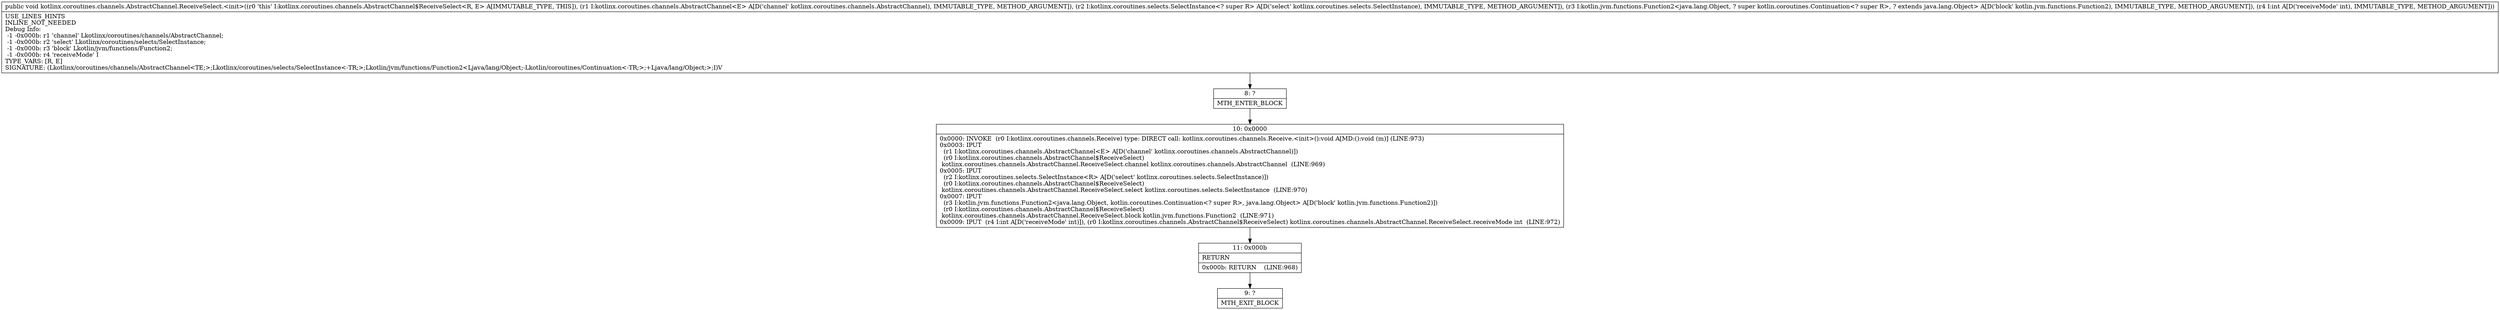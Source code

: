 digraph "CFG forkotlinx.coroutines.channels.AbstractChannel.ReceiveSelect.\<init\>(Lkotlinx\/coroutines\/channels\/AbstractChannel;Lkotlinx\/coroutines\/selects\/SelectInstance;Lkotlin\/jvm\/functions\/Function2;I)V" {
Node_8 [shape=record,label="{8\:\ ?|MTH_ENTER_BLOCK\l}"];
Node_10 [shape=record,label="{10\:\ 0x0000|0x0000: INVOKE  (r0 I:kotlinx.coroutines.channels.Receive) type: DIRECT call: kotlinx.coroutines.channels.Receive.\<init\>():void A[MD:():void (m)] (LINE:973)\l0x0003: IPUT  \l  (r1 I:kotlinx.coroutines.channels.AbstractChannel\<E\> A[D('channel' kotlinx.coroutines.channels.AbstractChannel)])\l  (r0 I:kotlinx.coroutines.channels.AbstractChannel$ReceiveSelect)\l kotlinx.coroutines.channels.AbstractChannel.ReceiveSelect.channel kotlinx.coroutines.channels.AbstractChannel  (LINE:969)\l0x0005: IPUT  \l  (r2 I:kotlinx.coroutines.selects.SelectInstance\<R\> A[D('select' kotlinx.coroutines.selects.SelectInstance)])\l  (r0 I:kotlinx.coroutines.channels.AbstractChannel$ReceiveSelect)\l kotlinx.coroutines.channels.AbstractChannel.ReceiveSelect.select kotlinx.coroutines.selects.SelectInstance  (LINE:970)\l0x0007: IPUT  \l  (r3 I:kotlin.jvm.functions.Function2\<java.lang.Object, kotlin.coroutines.Continuation\<? super R\>, java.lang.Object\> A[D('block' kotlin.jvm.functions.Function2)])\l  (r0 I:kotlinx.coroutines.channels.AbstractChannel$ReceiveSelect)\l kotlinx.coroutines.channels.AbstractChannel.ReceiveSelect.block kotlin.jvm.functions.Function2  (LINE:971)\l0x0009: IPUT  (r4 I:int A[D('receiveMode' int)]), (r0 I:kotlinx.coroutines.channels.AbstractChannel$ReceiveSelect) kotlinx.coroutines.channels.AbstractChannel.ReceiveSelect.receiveMode int  (LINE:972)\l}"];
Node_11 [shape=record,label="{11\:\ 0x000b|RETURN\l|0x000b: RETURN    (LINE:968)\l}"];
Node_9 [shape=record,label="{9\:\ ?|MTH_EXIT_BLOCK\l}"];
MethodNode[shape=record,label="{public void kotlinx.coroutines.channels.AbstractChannel.ReceiveSelect.\<init\>((r0 'this' I:kotlinx.coroutines.channels.AbstractChannel$ReceiveSelect\<R, E\> A[IMMUTABLE_TYPE, THIS]), (r1 I:kotlinx.coroutines.channels.AbstractChannel\<E\> A[D('channel' kotlinx.coroutines.channels.AbstractChannel), IMMUTABLE_TYPE, METHOD_ARGUMENT]), (r2 I:kotlinx.coroutines.selects.SelectInstance\<? super R\> A[D('select' kotlinx.coroutines.selects.SelectInstance), IMMUTABLE_TYPE, METHOD_ARGUMENT]), (r3 I:kotlin.jvm.functions.Function2\<java.lang.Object, ? super kotlin.coroutines.Continuation\<? super R\>, ? extends java.lang.Object\> A[D('block' kotlin.jvm.functions.Function2), IMMUTABLE_TYPE, METHOD_ARGUMENT]), (r4 I:int A[D('receiveMode' int), IMMUTABLE_TYPE, METHOD_ARGUMENT]))  | USE_LINES_HINTS\lINLINE_NOT_NEEDED\lDebug Info:\l  \-1 \-0x000b: r1 'channel' Lkotlinx\/coroutines\/channels\/AbstractChannel;\l  \-1 \-0x000b: r2 'select' Lkotlinx\/coroutines\/selects\/SelectInstance;\l  \-1 \-0x000b: r3 'block' Lkotlin\/jvm\/functions\/Function2;\l  \-1 \-0x000b: r4 'receiveMode' I\lTYPE_VARS: [R, E]\lSIGNATURE: (Lkotlinx\/coroutines\/channels\/AbstractChannel\<TE;\>;Lkotlinx\/coroutines\/selects\/SelectInstance\<\-TR;\>;Lkotlin\/jvm\/functions\/Function2\<Ljava\/lang\/Object;\-Lkotlin\/coroutines\/Continuation\<\-TR;\>;+Ljava\/lang\/Object;\>;I)V\l}"];
MethodNode -> Node_8;Node_8 -> Node_10;
Node_10 -> Node_11;
Node_11 -> Node_9;
}

